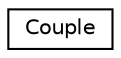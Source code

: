 digraph "Graphical Class Hierarchy"
{
  edge [fontname="Helvetica",fontsize="10",labelfontname="Helvetica",labelfontsize="10"];
  node [fontname="Helvetica",fontsize="10",shape=record];
  rankdir="LR";
  Node1 [label="Couple",height=0.2,width=0.4,color="black", fillcolor="white", style="filled",URL="$classCouple.html",tooltip="CLASS COUPLE containing attributes and member functions of couples. "];
}
